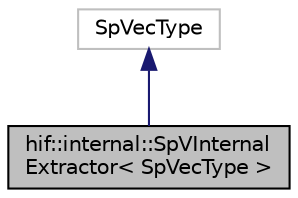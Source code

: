 digraph "hif::internal::SpVInternalExtractor&lt; SpVecType &gt;"
{
  edge [fontname="Helvetica",fontsize="10",labelfontname="Helvetica",labelfontsize="10"];
  node [fontname="Helvetica",fontsize="10",shape=record];
  Node2 [label="hif::internal::SpVInternal\lExtractor\< SpVecType \>",height=0.2,width=0.4,color="black", fillcolor="grey75", style="filled", fontcolor="black"];
  Node3 -> Node2 [dir="back",color="midnightblue",fontsize="10",style="solid",fontname="Helvetica"];
  Node3 [label="SpVecType",height=0.2,width=0.4,color="grey75", fillcolor="white", style="filled"];
}
